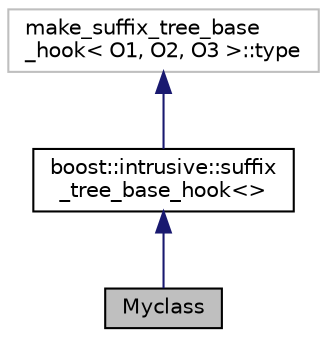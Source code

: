 digraph "Myclass"
{
  edge [fontname="Helvetica",fontsize="10",labelfontname="Helvetica",labelfontsize="10"];
  node [fontname="Helvetica",fontsize="10",shape=record];
  Node3 [label="Myclass",height=0.2,width=0.4,color="black", fillcolor="grey75", style="filled", fontcolor="black"];
  Node4 -> Node3 [dir="back",color="midnightblue",fontsize="10",style="solid",fontname="Helvetica"];
  Node4 [label="boost::intrusive::suffix\l_tree_base_hook\<\>",height=0.2,width=0.4,color="black", fillcolor="white", style="filled",URL="$classboost_1_1intrusive_1_1suffix__tree__base__hook.html"];
  Node5 -> Node4 [dir="back",color="midnightblue",fontsize="10",style="solid",fontname="Helvetica"];
  Node5 [label="make_suffix_tree_base\l_hook\< O1, O2, O3 \>::type",height=0.2,width=0.4,color="grey75", fillcolor="white", style="filled"];
}
